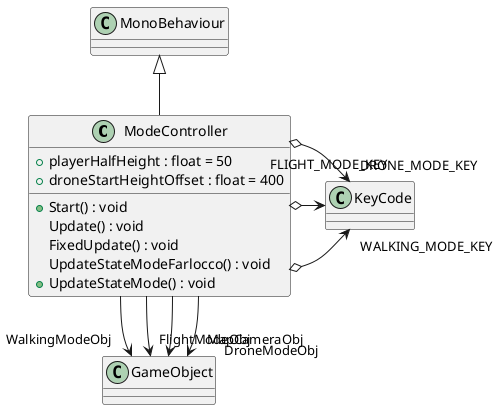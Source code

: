 @startuml
class ModeController {
    + playerHalfHeight : float = 50
    + droneStartHeightOffset : float = 400
    + Start() : void
    Update() : void
    FixedUpdate() : void
    UpdateStateModeFarlocco() : void
    + UpdateStateMode() : void
}
MonoBehaviour <|-- ModeController
ModeController --> "WalkingModeObj" GameObject
ModeController --> "FlightModeObj" GameObject
ModeController --> "DroneModeObj" GameObject
ModeController --> "MapCameraObj" GameObject
ModeController o-> "WALKING_MODE_KEY" KeyCode
ModeController o-> "FLIGHT_MODE_KEY" KeyCode
ModeController o-> "DRONE_MODE_KEY" KeyCode
@enduml
